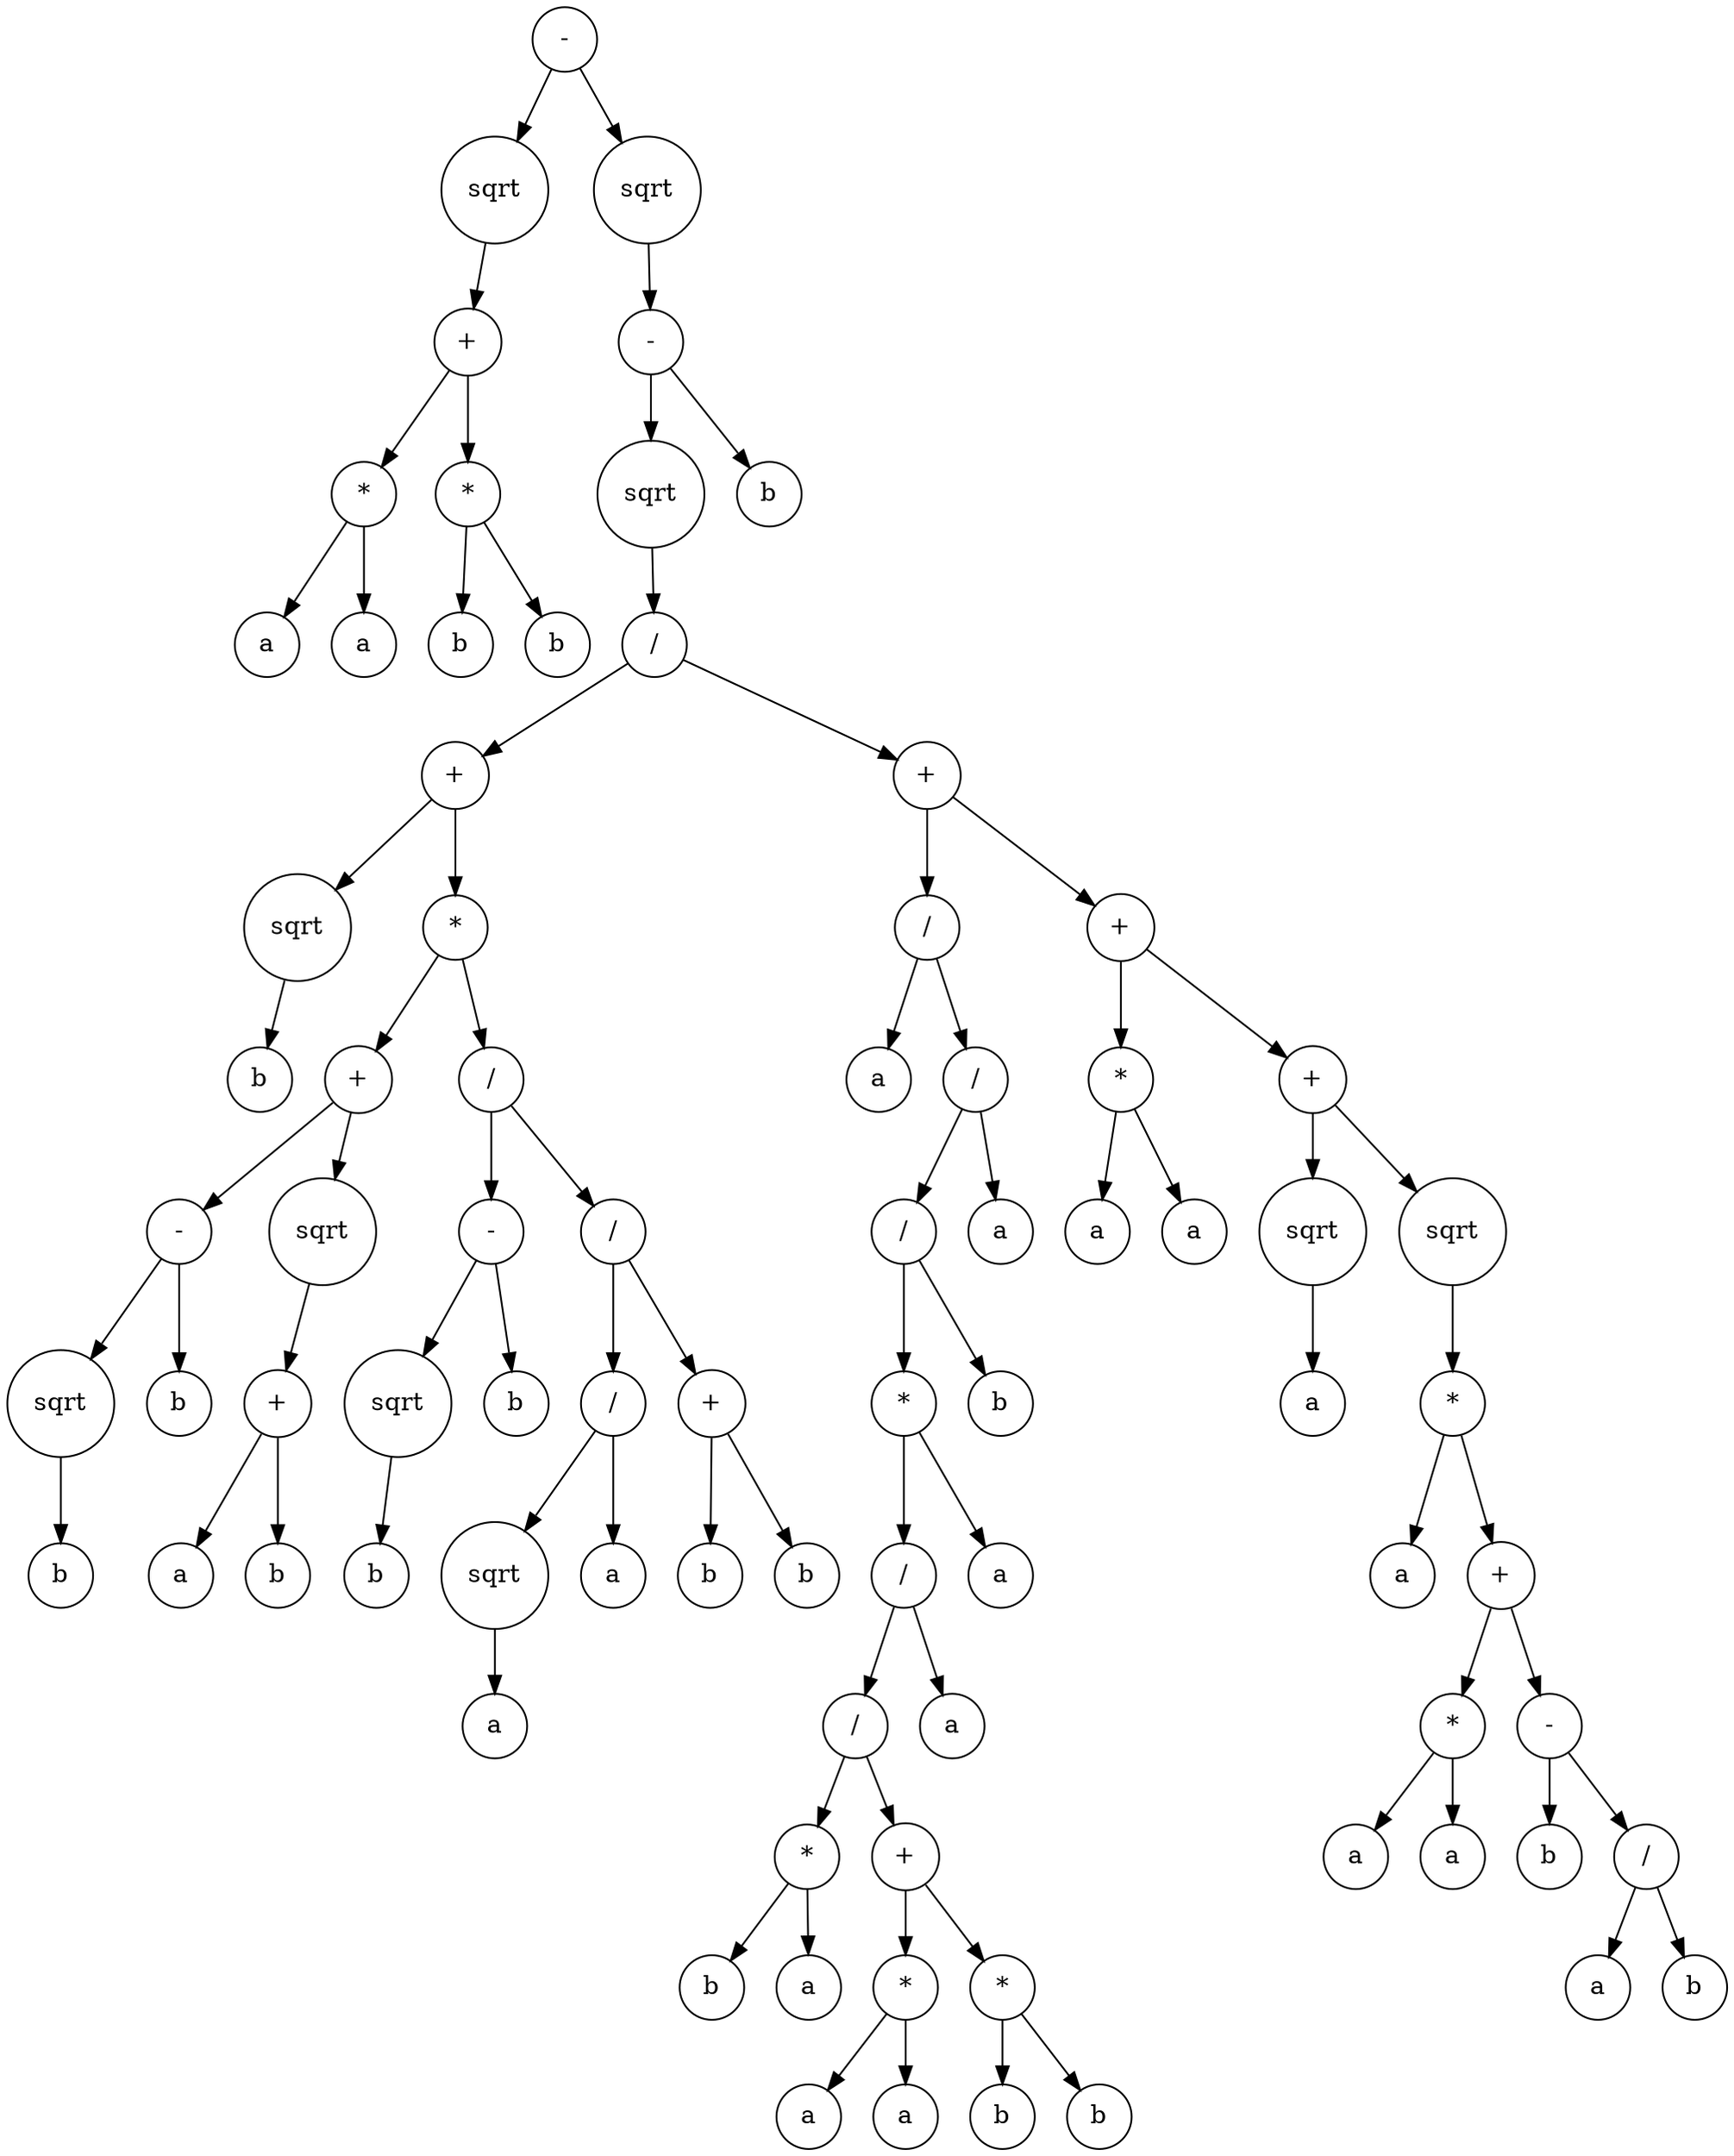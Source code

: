 digraph g {
graph [ordering=out];
node [shape=circle];
n[label = "-"];
n0[label = "sqrt"];
n00[label = "+"];
n000[label = "*"];
n0000[label = "a"];
n000 -> n0000;
n0001[label = "a"];
n000 -> n0001;
n00 -> n000;
n001[label = "*"];
n0010[label = "b"];
n001 -> n0010;
n0011[label = "b"];
n001 -> n0011;
n00 -> n001;
n0 -> n00;
n -> n0;
n1[label = "sqrt"];
n10[label = "-"];
n100[label = "sqrt"];
n1000[label = "/"];
n10000[label = "+"];
n100000[label = "sqrt"];
n1000000[label = "b"];
n100000 -> n1000000;
n10000 -> n100000;
n100001[label = "*"];
n1000010[label = "+"];
n10000100[label = "-"];
n100001000[label = "sqrt"];
n1000010000[label = "b"];
n100001000 -> n1000010000;
n10000100 -> n100001000;
n100001001[label = "b"];
n10000100 -> n100001001;
n1000010 -> n10000100;
n10000101[label = "sqrt"];
n100001010[label = "+"];
n1000010100[label = "a"];
n100001010 -> n1000010100;
n1000010101[label = "b"];
n100001010 -> n1000010101;
n10000101 -> n100001010;
n1000010 -> n10000101;
n100001 -> n1000010;
n1000011[label = "/"];
n10000110[label = "-"];
n100001100[label = "sqrt"];
n1000011000[label = "b"];
n100001100 -> n1000011000;
n10000110 -> n100001100;
n100001101[label = "b"];
n10000110 -> n100001101;
n1000011 -> n10000110;
n10000111[label = "/"];
n100001110[label = "/"];
n1000011100[label = "sqrt"];
n10000111000[label = "a"];
n1000011100 -> n10000111000;
n100001110 -> n1000011100;
n1000011101[label = "a"];
n100001110 -> n1000011101;
n10000111 -> n100001110;
n100001111[label = "+"];
n1000011110[label = "b"];
n100001111 -> n1000011110;
n1000011111[label = "b"];
n100001111 -> n1000011111;
n10000111 -> n100001111;
n1000011 -> n10000111;
n100001 -> n1000011;
n10000 -> n100001;
n1000 -> n10000;
n10001[label = "+"];
n100010[label = "/"];
n1000100[label = "a"];
n100010 -> n1000100;
n1000101[label = "/"];
n10001010[label = "/"];
n100010100[label = "*"];
n1000101000[label = "/"];
n10001010000[label = "/"];
n100010100000[label = "*"];
n1000101000000[label = "b"];
n100010100000 -> n1000101000000;
n1000101000001[label = "a"];
n100010100000 -> n1000101000001;
n10001010000 -> n100010100000;
n100010100001[label = "+"];
n1000101000010[label = "*"];
n10001010000100[label = "a"];
n1000101000010 -> n10001010000100;
n10001010000101[label = "a"];
n1000101000010 -> n10001010000101;
n100010100001 -> n1000101000010;
n1000101000011[label = "*"];
n10001010000110[label = "b"];
n1000101000011 -> n10001010000110;
n10001010000111[label = "b"];
n1000101000011 -> n10001010000111;
n100010100001 -> n1000101000011;
n10001010000 -> n100010100001;
n1000101000 -> n10001010000;
n10001010001[label = "a"];
n1000101000 -> n10001010001;
n100010100 -> n1000101000;
n1000101001[label = "a"];
n100010100 -> n1000101001;
n10001010 -> n100010100;
n100010101[label = "b"];
n10001010 -> n100010101;
n1000101 -> n10001010;
n10001011[label = "a"];
n1000101 -> n10001011;
n100010 -> n1000101;
n10001 -> n100010;
n100011[label = "+"];
n1000110[label = "*"];
n10001100[label = "a"];
n1000110 -> n10001100;
n10001101[label = "a"];
n1000110 -> n10001101;
n100011 -> n1000110;
n1000111[label = "+"];
n10001110[label = "sqrt"];
n100011100[label = "a"];
n10001110 -> n100011100;
n1000111 -> n10001110;
n10001111[label = "sqrt"];
n100011110[label = "*"];
n1000111100[label = "a"];
n100011110 -> n1000111100;
n1000111101[label = "+"];
n10001111010[label = "*"];
n100011110100[label = "a"];
n10001111010 -> n100011110100;
n100011110101[label = "a"];
n10001111010 -> n100011110101;
n1000111101 -> n10001111010;
n10001111011[label = "-"];
n100011110110[label = "b"];
n10001111011 -> n100011110110;
n100011110111[label = "/"];
n1000111101110[label = "a"];
n100011110111 -> n1000111101110;
n1000111101111[label = "b"];
n100011110111 -> n1000111101111;
n10001111011 -> n100011110111;
n1000111101 -> n10001111011;
n100011110 -> n1000111101;
n10001111 -> n100011110;
n1000111 -> n10001111;
n100011 -> n1000111;
n10001 -> n100011;
n1000 -> n10001;
n100 -> n1000;
n10 -> n100;
n101[label = "b"];
n10 -> n101;
n1 -> n10;
n -> n1;
}
